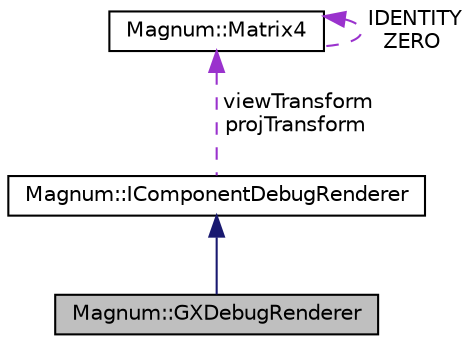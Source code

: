 digraph "Magnum::GXDebugRenderer"
{
  edge [fontname="Helvetica",fontsize="10",labelfontname="Helvetica",labelfontsize="10"];
  node [fontname="Helvetica",fontsize="10",shape=record];
  Node1 [label="Magnum::GXDebugRenderer",height=0.2,width=0.4,color="black", fillcolor="grey75", style="filled", fontcolor="black"];
  Node2 -> Node1 [dir="back",color="midnightblue",fontsize="10",style="solid",fontname="Helvetica"];
  Node2 [label="Magnum::IComponentDebugRenderer",height=0.2,width=0.4,color="black", fillcolor="white", style="filled",URL="$class_magnum_1_1_i_component_debug_renderer.html"];
  Node3 -> Node2 [dir="back",color="darkorchid3",fontsize="10",style="dashed",label=" viewTransform\nprojTransform" ,fontname="Helvetica"];
  Node3 [label="Magnum::Matrix4",height=0.2,width=0.4,color="black", fillcolor="white", style="filled",URL="$class_magnum_1_1_matrix4.html"];
  Node3 -> Node3 [dir="back",color="darkorchid3",fontsize="10",style="dashed",label=" IDENTITY\nZERO" ,fontname="Helvetica"];
}
